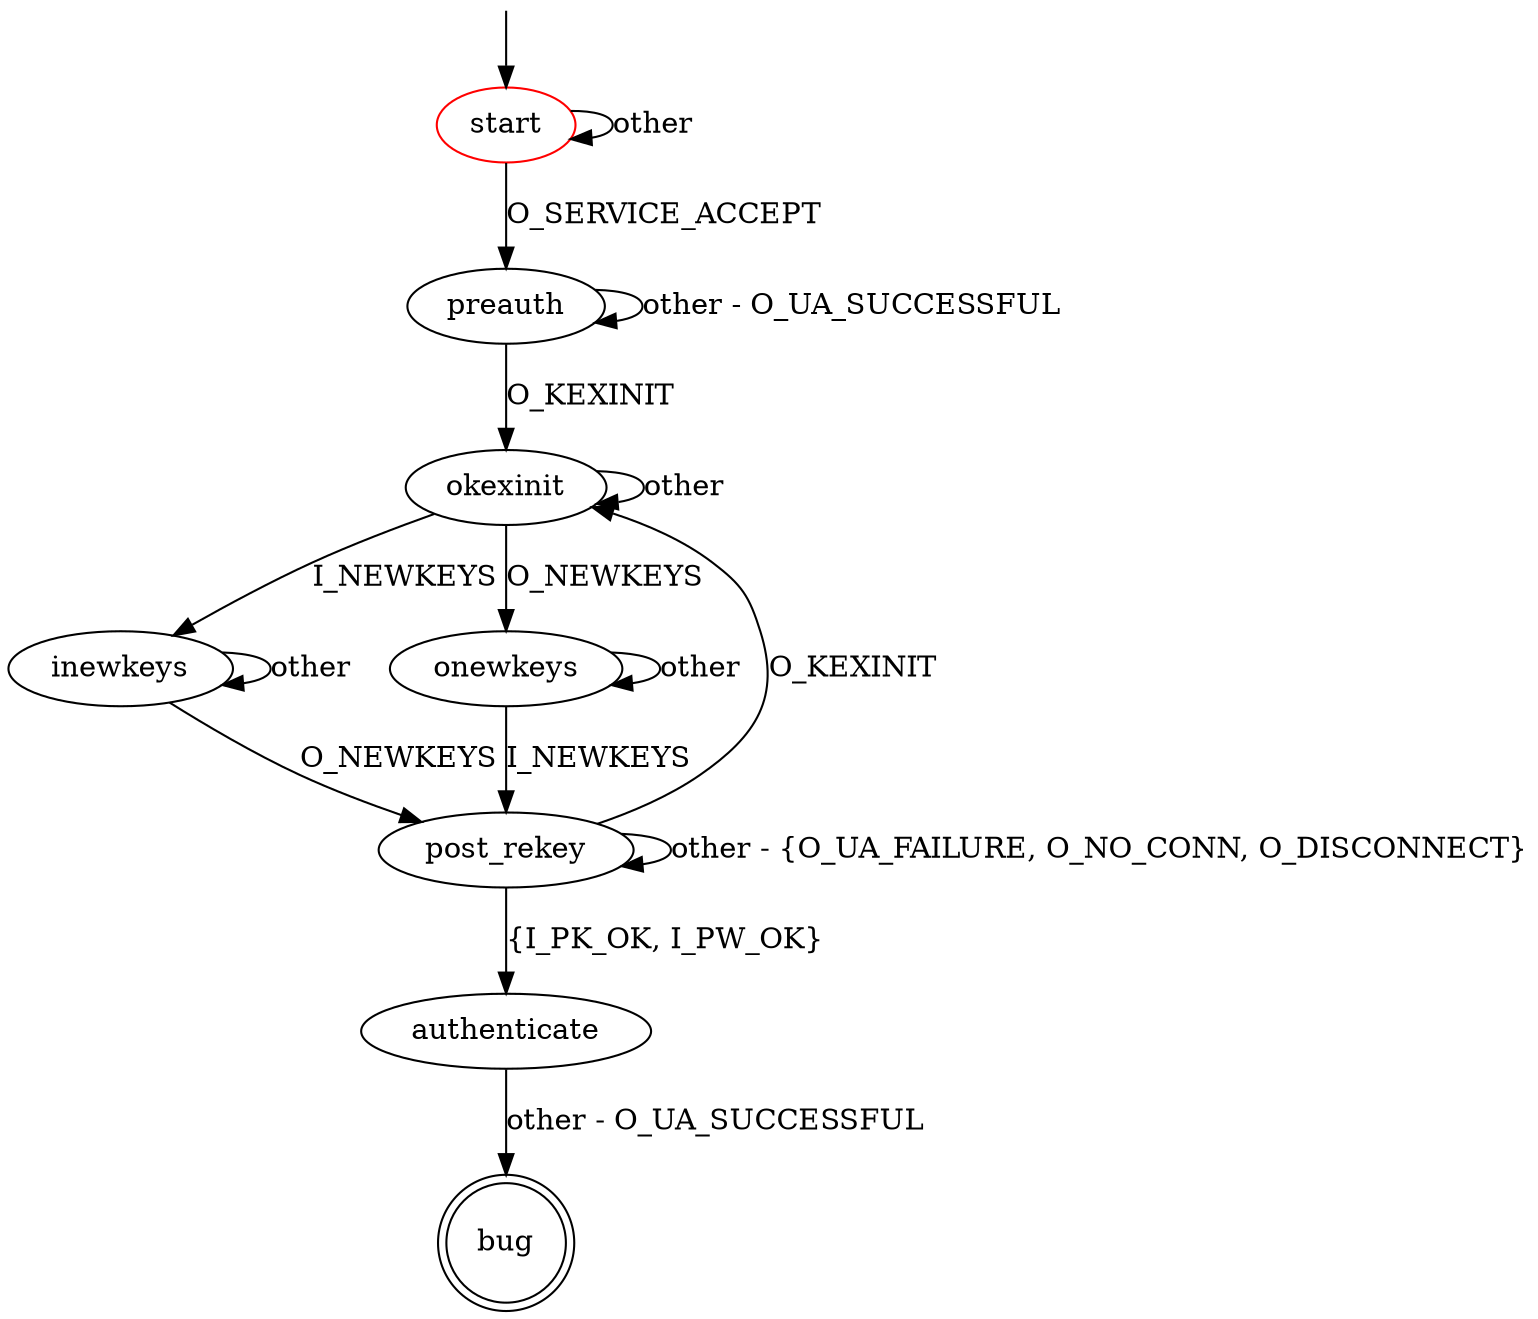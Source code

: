 digraph G {
label=""
start [color="red"]
bug [shape="doublecircle"]

start -> preauth [label="O_SERVICE_ACCEPT"]
start -> start [label="other"]

preauth -> okexinit [label="O_KEXINIT"]
preauth -> preauth [label="other - O_UA_SUCCESSFUL"]

okexinit -> inewkeys [label="I_NEWKEYS"]
okexinit -> onewkeys [label="O_NEWKEYS"]
okexinit -> okexinit [label="other"]

inewkeys -> post_rekey [label="O_NEWKEYS"]
inewkeys -> inewkeys [label="other"]
onewkeys -> post_rekey [label="I_NEWKEYS"]
onewkeys -> onewkeys [label="other"]

post_rekey -> okexinit [label="O_KEXINIT"]
post_rekey -> authenticate [label="{I_PK_OK, I_PW_OK}"]
post_rekey -> post_rekey [label="other - {O_UA_FAILURE, O_NO_CONN, O_DISCONNECT}"]

authenticate -> bug [label="other - O_UA_SUCCESSFUL"]

__start0 [label="" shape="none" width="0" height="0"];
__start0 -> start;
}
